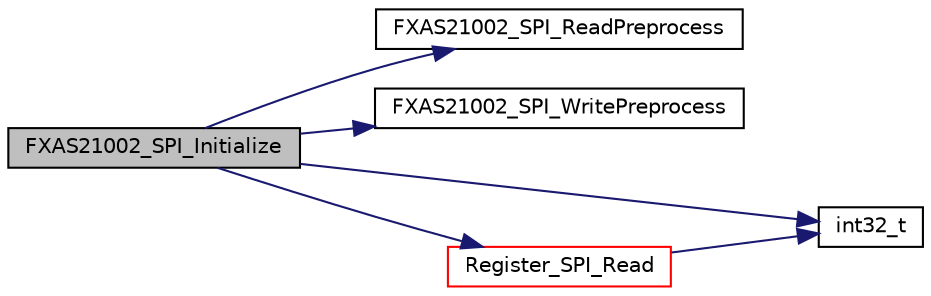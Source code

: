 digraph "FXAS21002_SPI_Initialize"
{
  edge [fontname="Helvetica",fontsize="10",labelfontname="Helvetica",labelfontsize="10"];
  node [fontname="Helvetica",fontsize="10",shape=record];
  rankdir="LR";
  Node36 [label="FXAS21002_SPI_Initialize",height=0.2,width=0.4,color="black", fillcolor="grey75", style="filled", fontcolor="black"];
  Node36 -> Node37 [color="midnightblue",fontsize="10",style="solid",fontname="Helvetica"];
  Node37 [label="FXAS21002_SPI_ReadPreprocess",height=0.2,width=0.4,color="black", fillcolor="white", style="filled",URL="$fxas21002__drv_8c.html#afceee373b0c1d2801fddd1c705631bf9",tooltip="The SPI Read Pre-Process function to generate Sensor specific SPI Message Header. ..."];
  Node36 -> Node38 [color="midnightblue",fontsize="10",style="solid",fontname="Helvetica"];
  Node38 [label="FXAS21002_SPI_WritePreprocess",height=0.2,width=0.4,color="black", fillcolor="white", style="filled",URL="$fxas21002__drv_8c.html#aa1f967ba54b41d16346172871061b35d",tooltip="The SPI Write Pre-Process function to generate Sensor specific SPI Message Header. "];
  Node36 -> Node39 [color="midnightblue",fontsize="10",style="solid",fontname="Helvetica"];
  Node39 [label="int32_t",height=0.2,width=0.4,color="black", fillcolor="white", style="filled",URL="$data__format__service_8h.html#a5d7069350a7d7e65686c77a8038f462f",tooltip="The interface function to append the data on the formated stream. "];
  Node36 -> Node40 [color="midnightblue",fontsize="10",style="solid",fontname="Helvetica"];
  Node40 [label="Register_SPI_Read",height=0.2,width=0.4,color="red", fillcolor="white", style="filled",URL="$register__io__spi_8c.html#a76a3aee498397854509b81ae2da2f85e",tooltip="The interface function to read a sensor register. "];
  Node40 -> Node39 [color="midnightblue",fontsize="10",style="solid",fontname="Helvetica"];
}

